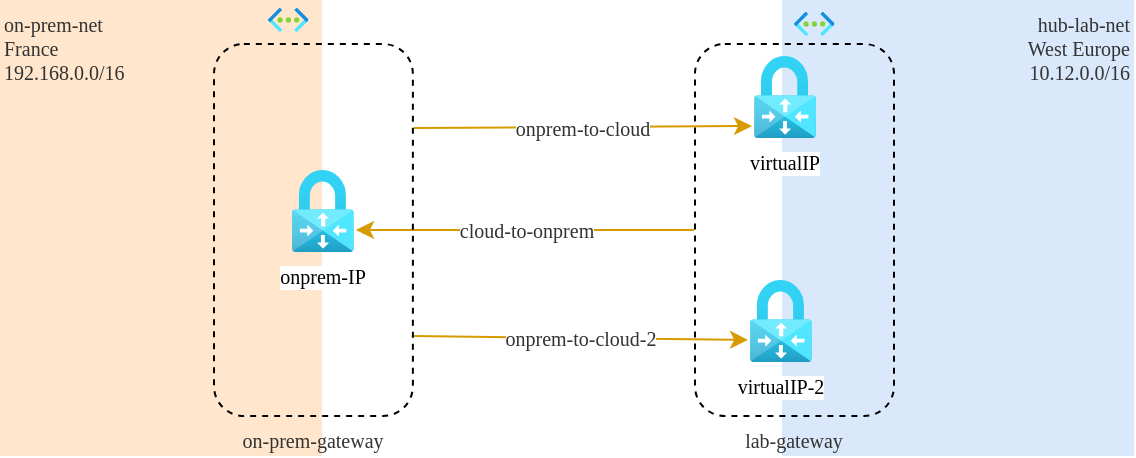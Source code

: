 <mxfile version="17.4.2" type="device"><diagram id="tQr8wYoGC4cX-bxRIOVP" name="Page-1"><mxGraphModel dx="1146" dy="839" grid="1" gridSize="10" guides="1" tooltips="1" connect="1" arrows="1" fold="1" page="1" pageScale="1" pageWidth="827" pageHeight="1169" math="0" shadow="0"><root><mxCell id="0"/><mxCell id="1" parent="0"/><mxCell id="6fJvwl4AISP-noeNzdmZ-1" value="hub-lab-net&lt;br style=&quot;font-size: 10px;&quot;&gt;West Europe&lt;br style=&quot;font-size: 10px;&quot;&gt;10.12.0.0/16" style="rounded=0;whiteSpace=wrap;html=1;fontFamily=Verdana;align=right;fillColor=#dae8fc;strokeColor=none;fontSize=10;fontColor=#333333;verticalAlign=top;shadow=0;" vertex="1" parent="1"><mxGeometry x="414" y="152" width="176" height="228" as="geometry"/></mxCell><mxCell id="6fJvwl4AISP-noeNzdmZ-6" value="on-prem-net&lt;br style=&quot;font-size: 10px;&quot;&gt;France&lt;br style=&quot;font-size: 10px;&quot;&gt;192.168.0.0/16" style="rounded=0;whiteSpace=wrap;html=1;fontFamily=Verdana;align=left;fillColor=#ffe6cc;strokeColor=none;fontSize=10;labelPosition=center;verticalLabelPosition=middle;verticalAlign=top;fontColor=#333333;" vertex="1" parent="1"><mxGeometry x="23" y="152" width="161" height="228" as="geometry"/></mxCell><mxCell id="6fJvwl4AISP-noeNzdmZ-2" value="" style="aspect=fixed;html=1;points=[];align=center;image;fontSize=12;image=img/lib/azure2/networking/Virtual_Networks.svg;fontFamily=Verdana;rounded=0;" vertex="1" parent="1"><mxGeometry x="420" y="157.91" width="20.25" height="12.09" as="geometry"/></mxCell><mxCell id="6fJvwl4AISP-noeNzdmZ-3" value="virtualIP" style="aspect=fixed;html=1;points=[];align=center;image;fontSize=10;image=img/lib/azure2/networking/Virtual_Network_Gateways.svg;fontFamily=Verdana;rounded=0;" vertex="1" parent="1"><mxGeometry x="400.05" y="180" width="30.89" height="41" as="geometry"/></mxCell><mxCell id="6fJvwl4AISP-noeNzdmZ-4" value="virtualIP-2" style="aspect=fixed;html=1;points=[];align=center;image;fontSize=10;image=img/lib/azure2/networking/Virtual_Network_Gateways.svg;fontFamily=Verdana;rounded=0;" vertex="1" parent="1"><mxGeometry x="398.0" y="292" width="30.89" height="41" as="geometry"/></mxCell><mxCell id="6fJvwl4AISP-noeNzdmZ-5" value="onprem-IP" style="aspect=fixed;html=1;points=[];align=center;image;fontSize=10;image=img/lib/azure2/networking/Virtual_Network_Gateways.svg;fontFamily=Verdana;rounded=0;" vertex="1" parent="1"><mxGeometry x="169.0" y="237" width="30.89" height="41" as="geometry"/></mxCell><mxCell id="6fJvwl4AISP-noeNzdmZ-9" value="" style="aspect=fixed;html=1;points=[];align=center;image;fontSize=12;image=img/lib/azure2/networking/Virtual_Networks.svg;fontFamily=Verdana;rounded=0;" vertex="1" parent="1"><mxGeometry x="157" y="155.91" width="20.25" height="12.09" as="geometry"/></mxCell><mxCell id="6fJvwl4AISP-noeNzdmZ-11" value="cloud-to-onprem" style="endArrow=none;startArrow=classic;html=1;rounded=0;fontFamily=Verdana;fontSize=10;fontColor=#333333;fillColor=#ffe6cc;strokeColor=#d79b00;startFill=1;endFill=0;" edge="1" parent="1"><mxGeometry width="50" height="50" relative="1" as="geometry"><mxPoint x="201" y="267" as="sourcePoint"/><mxPoint x="370" y="267" as="targetPoint"/></mxGeometry></mxCell><mxCell id="6fJvwl4AISP-noeNzdmZ-12" value="onprem-to-cloud" style="endArrow=classic;startArrow=none;html=1;rounded=0;fontFamily=Verdana;fontSize=10;fontColor=#333333;fillColor=#ffe6cc;strokeColor=#d79b00;startFill=0;" edge="1" parent="1"><mxGeometry width="50" height="50" relative="1" as="geometry"><mxPoint x="230" y="216" as="sourcePoint"/><mxPoint x="399" y="215" as="targetPoint"/></mxGeometry></mxCell><mxCell id="6fJvwl4AISP-noeNzdmZ-13" value="on-prem-gateway" style="rounded=1;whiteSpace=wrap;html=1;fontFamily=Verdana;fontSize=10;fontColor=#333333;fillColor=none;dashed=1;labelPosition=center;verticalLabelPosition=bottom;align=center;verticalAlign=top;" vertex="1" parent="1"><mxGeometry x="130" y="174" width="99.44" height="186" as="geometry"/></mxCell><mxCell id="6fJvwl4AISP-noeNzdmZ-15" value="onprem-to-cloud-2" style="endArrow=classic;startArrow=none;html=1;rounded=0;fontFamily=Verdana;fontSize=10;fontColor=#333333;fillColor=#ffe6cc;strokeColor=#d79b00;startFill=0;" edge="1" parent="1"><mxGeometry width="50" height="50" relative="1" as="geometry"><mxPoint x="230" y="320" as="sourcePoint"/><mxPoint x="397" y="322" as="targetPoint"/></mxGeometry></mxCell><mxCell id="6fJvwl4AISP-noeNzdmZ-16" value="lab-gateway" style="rounded=1;whiteSpace=wrap;html=1;fontFamily=Verdana;fontSize=10;fontColor=#333333;fillColor=none;dashed=1;labelPosition=center;verticalLabelPosition=bottom;align=center;verticalAlign=top;" vertex="1" parent="1"><mxGeometry x="370.49" y="174" width="99.51" height="186" as="geometry"/></mxCell></root></mxGraphModel></diagram></mxfile>